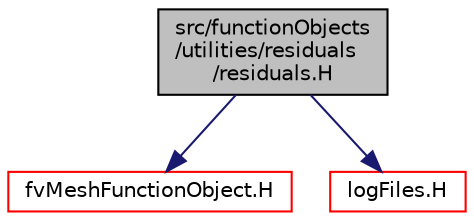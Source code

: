 digraph "src/functionObjects/utilities/residuals/residuals.H"
{
  bgcolor="transparent";
  edge [fontname="Helvetica",fontsize="10",labelfontname="Helvetica",labelfontsize="10"];
  node [fontname="Helvetica",fontsize="10",shape=record];
  Node0 [label="src/functionObjects\l/utilities/residuals\l/residuals.H",height=0.2,width=0.4,color="black", fillcolor="grey75", style="filled", fontcolor="black"];
  Node0 -> Node1 [color="midnightblue",fontsize="10",style="solid",fontname="Helvetica"];
  Node1 [label="fvMeshFunctionObject.H",height=0.2,width=0.4,color="red",URL="$a03443.html"];
  Node0 -> Node70 [color="midnightblue",fontsize="10",style="solid",fontname="Helvetica"];
  Node70 [label="logFiles.H",height=0.2,width=0.4,color="red",URL="$a09671.html"];
}
